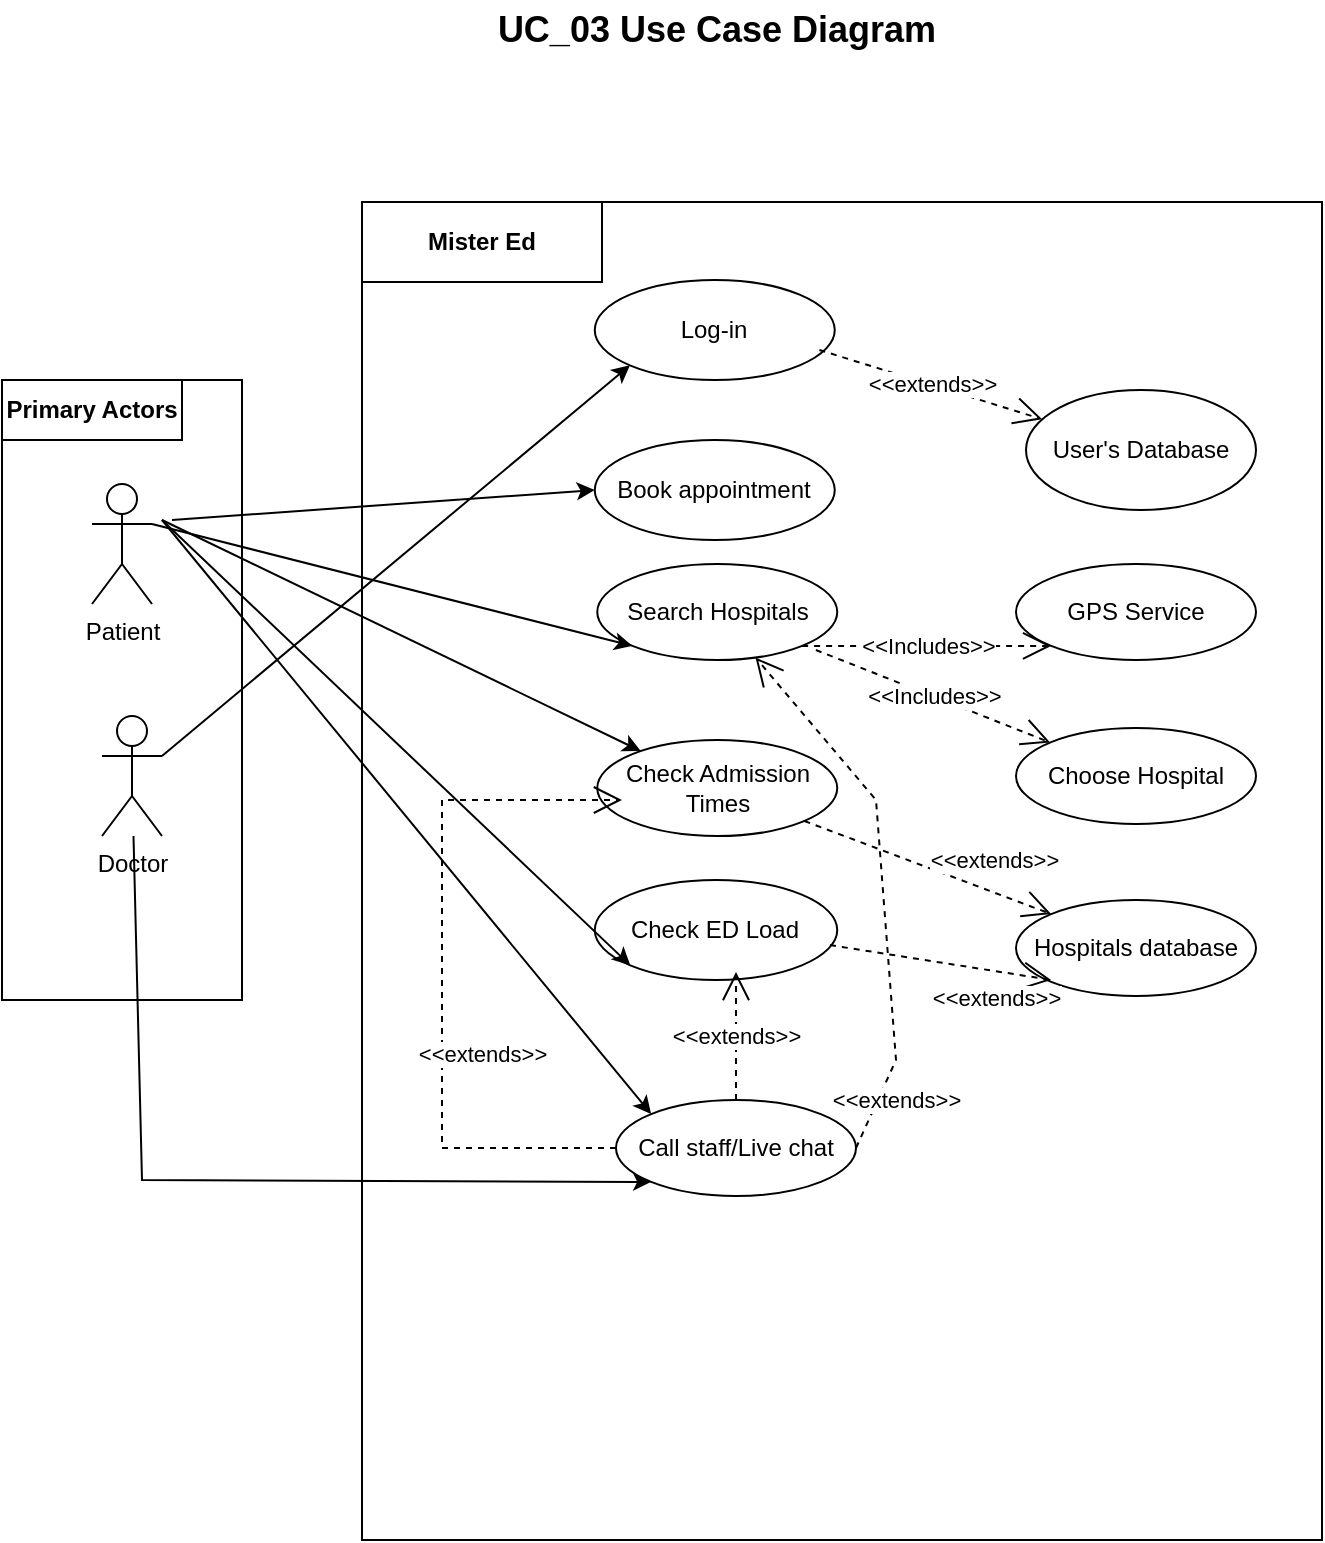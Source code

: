 <mxfile version="24.7.15">
  <diagram name="Page-1" id="hzORNXav-0Q0C-apcLpn">
    <mxGraphModel dx="1434" dy="1859" grid="1" gridSize="10" guides="1" tooltips="1" connect="1" arrows="1" fold="1" page="1" pageScale="1" pageWidth="850" pageHeight="1100" math="0" shadow="0">
      <root>
        <mxCell id="0" />
        <mxCell id="1" parent="0" />
        <mxCell id="I_QVvolvyh0wgv4aYKM6-1" value="" style="rounded=0;whiteSpace=wrap;html=1;" vertex="1" parent="1">
          <mxGeometry x="90" y="150" width="120" height="310" as="geometry" />
        </mxCell>
        <mxCell id="I_QVvolvyh0wgv4aYKM6-2" value="Patient" style="shape=umlActor;verticalLabelPosition=bottom;verticalAlign=top;html=1;outlineConnect=0;" vertex="1" parent="1">
          <mxGeometry x="135" y="202" width="30" height="60" as="geometry" />
        </mxCell>
        <mxCell id="I_QVvolvyh0wgv4aYKM6-3" value="&lt;b&gt;Primary Actors&lt;/b&gt;" style="rounded=0;whiteSpace=wrap;html=1;" vertex="1" parent="1">
          <mxGeometry x="90" y="150" width="90" height="30" as="geometry" />
        </mxCell>
        <mxCell id="I_QVvolvyh0wgv4aYKM6-6" value="" style="rounded=0;whiteSpace=wrap;html=1;" vertex="1" parent="1">
          <mxGeometry x="270" y="61" width="480" height="669" as="geometry" />
        </mxCell>
        <mxCell id="I_QVvolvyh0wgv4aYKM6-7" value="&lt;b&gt; Mister Ed&lt;/b&gt;" style="rounded=0;whiteSpace=wrap;html=1;" vertex="1" parent="1">
          <mxGeometry x="270" y="61" width="120" height="40" as="geometry" />
        </mxCell>
        <mxCell id="I_QVvolvyh0wgv4aYKM6-15" value="Check ED Load" style="ellipse;whiteSpace=wrap;html=1;" vertex="1" parent="1">
          <mxGeometry x="386.38" y="400" width="121.25" height="50" as="geometry" />
        </mxCell>
        <mxCell id="I_QVvolvyh0wgv4aYKM6-17" value="Check Admission Times" style="ellipse;whiteSpace=wrap;html=1;" vertex="1" parent="1">
          <mxGeometry x="387.63" y="330" width="120" height="48" as="geometry" />
        </mxCell>
        <mxCell id="I_QVvolvyh0wgv4aYKM6-19" value="Hospitals database" style="ellipse;whiteSpace=wrap;html=1;" vertex="1" parent="1">
          <mxGeometry x="597" y="410" width="120" height="48" as="geometry" />
        </mxCell>
        <mxCell id="I_QVvolvyh0wgv4aYKM6-20" value="Search Hospitals" style="ellipse;whiteSpace=wrap;html=1;" vertex="1" parent="1">
          <mxGeometry x="387.63" y="242" width="120" height="48" as="geometry" />
        </mxCell>
        <mxCell id="I_QVvolvyh0wgv4aYKM6-21" value="" style="endArrow=classic;html=1;rounded=0;" edge="1" parent="1" target="I_QVvolvyh0wgv4aYKM6-17">
          <mxGeometry width="50" height="50" relative="1" as="geometry">
            <mxPoint x="170" y="220" as="sourcePoint" />
            <mxPoint x="450" y="280" as="targetPoint" />
          </mxGeometry>
        </mxCell>
        <mxCell id="I_QVvolvyh0wgv4aYKM6-22" value="" style="endArrow=classic;html=1;rounded=0;entryX=0;entryY=1;entryDx=0;entryDy=0;" edge="1" parent="1" target="I_QVvolvyh0wgv4aYKM6-15">
          <mxGeometry width="50" height="50" relative="1" as="geometry">
            <mxPoint x="170" y="220" as="sourcePoint" />
            <mxPoint x="450" y="280" as="targetPoint" />
          </mxGeometry>
        </mxCell>
        <mxCell id="I_QVvolvyh0wgv4aYKM6-23" value="Call staff/Live chat" style="ellipse;whiteSpace=wrap;html=1;" vertex="1" parent="1">
          <mxGeometry x="397" y="510" width="120" height="48" as="geometry" />
        </mxCell>
        <mxCell id="I_QVvolvyh0wgv4aYKM6-26" value="" style="endArrow=classic;html=1;rounded=0;entryX=0;entryY=1;entryDx=0;entryDy=0;exitX=1;exitY=0.333;exitDx=0;exitDy=0;exitPerimeter=0;" edge="1" parent="1" source="I_QVvolvyh0wgv4aYKM6-2" target="I_QVvolvyh0wgv4aYKM6-20">
          <mxGeometry width="50" height="50" relative="1" as="geometry">
            <mxPoint x="170" y="230" as="sourcePoint" />
            <mxPoint x="421" y="237" as="targetPoint" />
          </mxGeometry>
        </mxCell>
        <mxCell id="I_QVvolvyh0wgv4aYKM6-28" value="" style="endArrow=classic;html=1;rounded=0;entryX=0;entryY=0;entryDx=0;entryDy=0;" edge="1" parent="1" target="I_QVvolvyh0wgv4aYKM6-23">
          <mxGeometry width="50" height="50" relative="1" as="geometry">
            <mxPoint x="170" y="220" as="sourcePoint" />
            <mxPoint x="435" y="351" as="targetPoint" />
          </mxGeometry>
        </mxCell>
        <mxCell id="I_QVvolvyh0wgv4aYKM6-29" value="GPS Service" style="ellipse;whiteSpace=wrap;html=1;" vertex="1" parent="1">
          <mxGeometry x="597" y="242" width="120" height="48" as="geometry" />
        </mxCell>
        <mxCell id="I_QVvolvyh0wgv4aYKM6-31" value="&amp;lt;&amp;lt;Includes&amp;gt;&amp;gt;" style="endArrow=open;endSize=12;dashed=1;html=1;rounded=0;exitX=1;exitY=1;exitDx=0;exitDy=0;entryX=0;entryY=1;entryDx=0;entryDy=0;" edge="1" parent="1" source="I_QVvolvyh0wgv4aYKM6-20" target="I_QVvolvyh0wgv4aYKM6-29">
          <mxGeometry width="160" relative="1" as="geometry">
            <mxPoint x="317" y="420" as="sourcePoint" />
            <mxPoint x="477" y="420" as="targetPoint" />
          </mxGeometry>
        </mxCell>
        <mxCell id="I_QVvolvyh0wgv4aYKM6-32" value="Choose Hospital" style="ellipse;whiteSpace=wrap;html=1;" vertex="1" parent="1">
          <mxGeometry x="597" y="324" width="120" height="48" as="geometry" />
        </mxCell>
        <mxCell id="I_QVvolvyh0wgv4aYKM6-33" value="&amp;lt;&amp;lt;Includes&amp;gt;&amp;gt;" style="endArrow=open;endSize=12;dashed=1;html=1;rounded=0;exitX=0.911;exitY=0.896;exitDx=0;exitDy=0;exitPerimeter=0;" edge="1" parent="1" source="I_QVvolvyh0wgv4aYKM6-20" target="I_QVvolvyh0wgv4aYKM6-32">
          <mxGeometry width="160" relative="1" as="geometry">
            <mxPoint x="500" y="293" as="sourcePoint" />
            <mxPoint x="625" y="251" as="targetPoint" />
          </mxGeometry>
        </mxCell>
        <mxCell id="I_QVvolvyh0wgv4aYKM6-34" value="&amp;lt;&amp;lt;extends&amp;gt;&amp;gt;" style="endArrow=open;endSize=12;dashed=1;html=1;rounded=0;entryX=0;entryY=0;entryDx=0;entryDy=0;" edge="1" parent="1" source="I_QVvolvyh0wgv4aYKM6-17" target="I_QVvolvyh0wgv4aYKM6-19">
          <mxGeometry x="0.464" y="16" width="160" relative="1" as="geometry">
            <mxPoint x="507" y="295" as="sourcePoint" />
            <mxPoint x="624" y="341" as="targetPoint" />
            <mxPoint x="-1" as="offset" />
          </mxGeometry>
        </mxCell>
        <mxCell id="I_QVvolvyh0wgv4aYKM6-35" value="&amp;lt;&amp;lt;extends&amp;gt;&amp;gt;" style="endArrow=open;endSize=12;dashed=1;html=1;rounded=0;entryX=0;entryY=1;entryDx=0;entryDy=0;" edge="1" parent="1">
          <mxGeometry x="0.538" y="-13" width="160" relative="1" as="geometry">
            <mxPoint x="503.991" y="432.531" as="sourcePoint" />
            <mxPoint x="614.574" y="449.971" as="targetPoint" />
            <mxPoint as="offset" />
          </mxGeometry>
        </mxCell>
        <mxCell id="I_QVvolvyh0wgv4aYKM6-36" value="&amp;lt;&amp;lt;extends&amp;gt;&amp;gt;" style="endArrow=open;endSize=12;dashed=1;html=1;rounded=0;" edge="1" parent="1" source="I_QVvolvyh0wgv4aYKM6-23">
          <mxGeometry width="160" relative="1" as="geometry">
            <mxPoint x="507" y="295" as="sourcePoint" />
            <mxPoint x="457" y="446" as="targetPoint" />
            <mxPoint as="offset" />
          </mxGeometry>
        </mxCell>
        <mxCell id="I_QVvolvyh0wgv4aYKM6-37" value="&amp;lt;&amp;lt;extends&amp;gt;&amp;gt;" style="endArrow=open;endSize=12;dashed=1;html=1;rounded=0;entryX=0.103;entryY=0.625;entryDx=0;entryDy=0;exitX=0;exitY=0.5;exitDx=0;exitDy=0;entryPerimeter=0;" edge="1" parent="1" source="I_QVvolvyh0wgv4aYKM6-23" target="I_QVvolvyh0wgv4aYKM6-17">
          <mxGeometry x="-0.235" y="-20" width="160" relative="1" as="geometry">
            <mxPoint x="392.33" y="504.992" as="sourcePoint" />
            <mxPoint x="340" y="350" as="targetPoint" />
            <Array as="points">
              <mxPoint x="310" y="534" />
              <mxPoint x="310" y="360" />
            </Array>
            <mxPoint as="offset" />
          </mxGeometry>
        </mxCell>
        <mxCell id="I_QVvolvyh0wgv4aYKM6-38" value="&amp;lt;&amp;lt;extends&amp;gt;&amp;gt;" style="endArrow=open;endSize=12;dashed=1;html=1;rounded=0;exitX=1;exitY=0.5;exitDx=0;exitDy=0;" edge="1" parent="1" source="I_QVvolvyh0wgv4aYKM6-23" target="I_QVvolvyh0wgv4aYKM6-20">
          <mxGeometry x="-0.778" y="-8" width="160" relative="1" as="geometry">
            <mxPoint x="467" y="520" as="sourcePoint" />
            <mxPoint x="467" y="456" as="targetPoint" />
            <mxPoint as="offset" />
            <Array as="points">
              <mxPoint x="537" y="490" />
              <mxPoint x="527" y="360" />
            </Array>
          </mxGeometry>
        </mxCell>
        <mxCell id="I_QVvolvyh0wgv4aYKM6-39" value="&lt;b&gt;&lt;font style=&quot;font-size: 18px;&quot;&gt;UC_03 Use Case Diagram&lt;/font&gt;&lt;/b&gt;" style="text;html=1;align=center;verticalAlign=middle;whiteSpace=wrap;rounded=0;" vertex="1" parent="1">
          <mxGeometry x="310" y="-40" width="275" height="30" as="geometry" />
        </mxCell>
        <mxCell id="I_QVvolvyh0wgv4aYKM6-42" value="Log-in" style="ellipse;whiteSpace=wrap;html=1;" vertex="1" parent="1">
          <mxGeometry x="386.38" y="100" width="120" height="50" as="geometry" />
        </mxCell>
        <mxCell id="I_QVvolvyh0wgv4aYKM6-43" value="User&#39;s Database" style="ellipse;whiteSpace=wrap;html=1;" vertex="1" parent="1">
          <mxGeometry x="602" y="155" width="115" height="60" as="geometry" />
        </mxCell>
        <mxCell id="I_QVvolvyh0wgv4aYKM6-44" value="&amp;lt;&amp;lt;extends&amp;gt;&amp;gt;" style="endArrow=open;endSize=12;dashed=1;html=1;rounded=0;exitX=0.936;exitY=0.7;exitDx=0;exitDy=0;exitPerimeter=0;" edge="1" parent="1" source="I_QVvolvyh0wgv4aYKM6-42" target="I_QVvolvyh0wgv4aYKM6-43">
          <mxGeometry width="160" relative="1" as="geometry">
            <mxPoint x="500" y="293" as="sourcePoint" />
            <mxPoint x="625" y="293" as="targetPoint" />
          </mxGeometry>
        </mxCell>
        <mxCell id="I_QVvolvyh0wgv4aYKM6-45" value="Book appointment" style="ellipse;whiteSpace=wrap;html=1;" vertex="1" parent="1">
          <mxGeometry x="386.38" y="180" width="120" height="50" as="geometry" />
        </mxCell>
        <mxCell id="I_QVvolvyh0wgv4aYKM6-46" value="Doctor" style="shape=umlActor;verticalLabelPosition=bottom;verticalAlign=top;html=1;outlineConnect=0;" vertex="1" parent="1">
          <mxGeometry x="140" y="318" width="30" height="60" as="geometry" />
        </mxCell>
        <mxCell id="I_QVvolvyh0wgv4aYKM6-48" value="" style="endArrow=classic;html=1;rounded=0;entryX=0;entryY=1;entryDx=0;entryDy=0;exitX=1;exitY=0.333;exitDx=0;exitDy=0;exitPerimeter=0;" edge="1" parent="1" source="I_QVvolvyh0wgv4aYKM6-46" target="I_QVvolvyh0wgv4aYKM6-42">
          <mxGeometry width="50" height="50" relative="1" as="geometry">
            <mxPoint x="175" y="232" as="sourcePoint" />
            <mxPoint x="415" y="293" as="targetPoint" />
          </mxGeometry>
        </mxCell>
        <mxCell id="I_QVvolvyh0wgv4aYKM6-51" value="" style="endArrow=classic;html=1;rounded=0;entryX=0;entryY=1;entryDx=0;entryDy=0;" edge="1" parent="1" source="I_QVvolvyh0wgv4aYKM6-46" target="I_QVvolvyh0wgv4aYKM6-23">
          <mxGeometry width="50" height="50" relative="1" as="geometry">
            <mxPoint x="400" y="450" as="sourcePoint" />
            <mxPoint x="450" y="400" as="targetPoint" />
            <Array as="points">
              <mxPoint x="160" y="550" />
            </Array>
          </mxGeometry>
        </mxCell>
        <mxCell id="I_QVvolvyh0wgv4aYKM6-52" value="" style="endArrow=classic;html=1;rounded=0;entryX=0;entryY=0.5;entryDx=0;entryDy=0;" edge="1" parent="1" target="I_QVvolvyh0wgv4aYKM6-45">
          <mxGeometry width="50" height="50" relative="1" as="geometry">
            <mxPoint x="175" y="220" as="sourcePoint" />
            <mxPoint x="415" y="293" as="targetPoint" />
          </mxGeometry>
        </mxCell>
      </root>
    </mxGraphModel>
  </diagram>
</mxfile>
